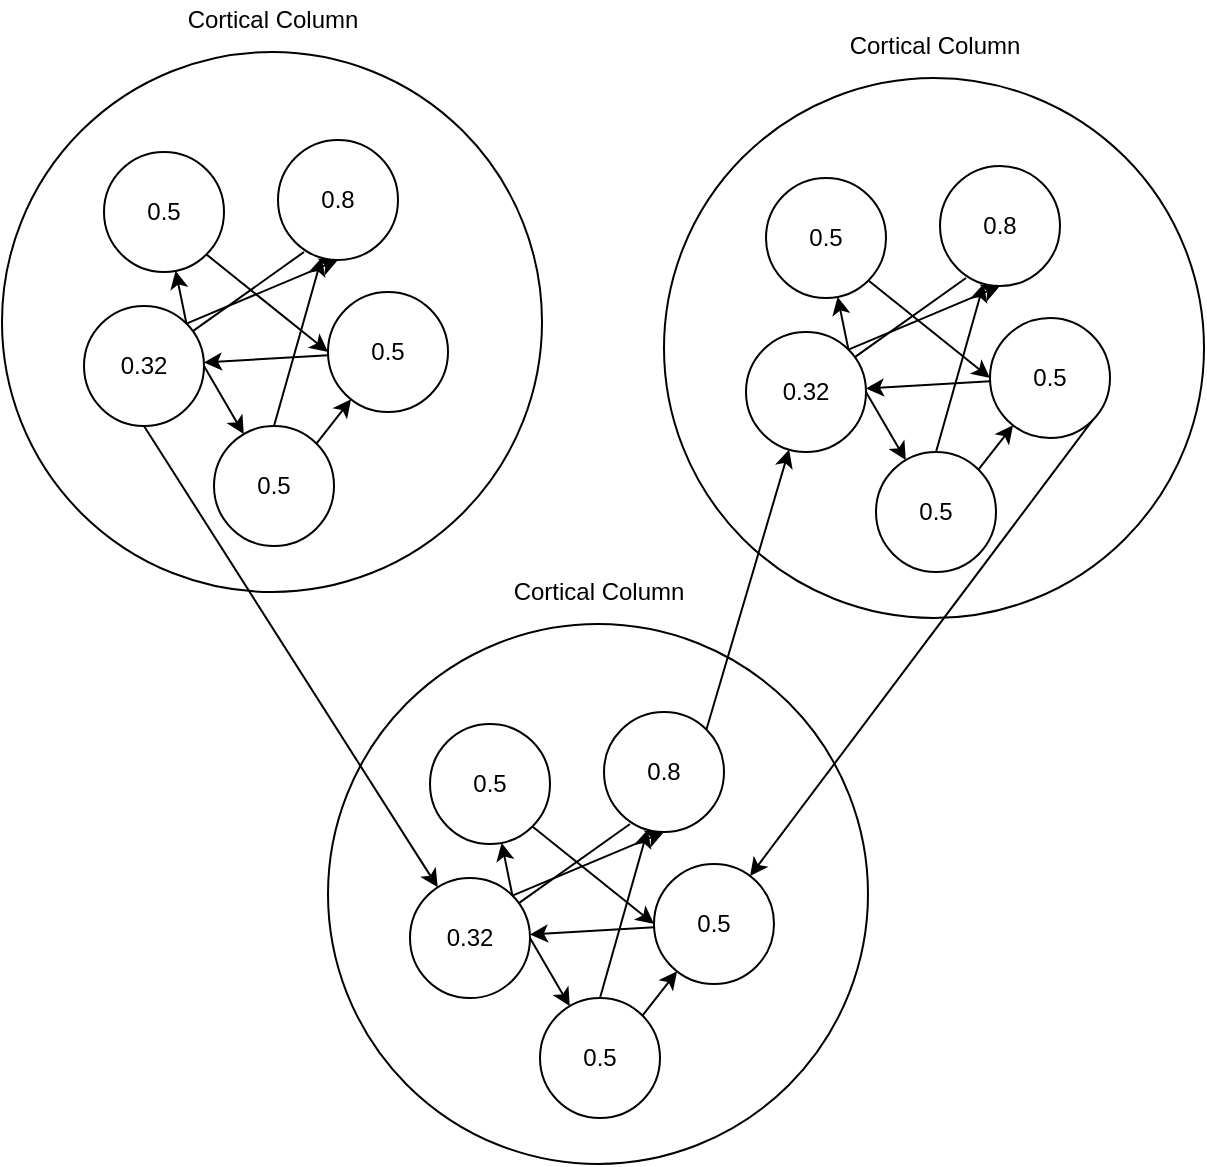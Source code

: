 <mxfile version="12.9.6" type="device"><diagram id="nCMgWFIK0xvixgLRnxvS" name="Page-1"><mxGraphModel dx="1373" dy="690" grid="1" gridSize="10" guides="1" tooltips="1" connect="1" arrows="1" fold="1" page="1" pageScale="1" pageWidth="850" pageHeight="1100" math="0" shadow="0"><root><mxCell id="0"/><mxCell id="1" parent="0"/><mxCell id="YMqoEaGPBf86gLVjvxzE-1" value="" style="ellipse;whiteSpace=wrap;html=1;aspect=fixed;" vertex="1" parent="1"><mxGeometry x="119" y="90" width="270" height="270" as="geometry"/></mxCell><mxCell id="YMqoEaGPBf86gLVjvxzE-2" value="Cortical Column" style="text;html=1;align=center;verticalAlign=middle;resizable=0;points=[];autosize=1;" vertex="1" parent="1"><mxGeometry x="204" y="64" width="100" height="20" as="geometry"/></mxCell><mxCell id="YMqoEaGPBf86gLVjvxzE-3" value="0.5" style="ellipse;whiteSpace=wrap;html=1;aspect=fixed;" vertex="1" parent="1"><mxGeometry x="170" y="140" width="60" height="60" as="geometry"/></mxCell><mxCell id="YMqoEaGPBf86gLVjvxzE-4" value="0.8" style="ellipse;whiteSpace=wrap;html=1;aspect=fixed;" vertex="1" parent="1"><mxGeometry x="257" y="134" width="60" height="60" as="geometry"/></mxCell><mxCell id="YMqoEaGPBf86gLVjvxzE-11" style="edgeStyle=none;rounded=0;orthogonalLoop=1;jettySize=auto;html=1;exitX=1;exitY=0;exitDx=0;exitDy=0;shadow=0;" edge="1" parent="1" source="YMqoEaGPBf86gLVjvxzE-5" target="YMqoEaGPBf86gLVjvxzE-3"><mxGeometry relative="1" as="geometry"/></mxCell><mxCell id="YMqoEaGPBf86gLVjvxzE-12" style="edgeStyle=none;rounded=0;orthogonalLoop=1;jettySize=auto;html=1;exitX=1;exitY=0.5;exitDx=0;exitDy=0;shadow=0;" edge="1" parent="1" source="YMqoEaGPBf86gLVjvxzE-5" target="YMqoEaGPBf86gLVjvxzE-7"><mxGeometry relative="1" as="geometry"/></mxCell><mxCell id="YMqoEaGPBf86gLVjvxzE-13" style="edgeStyle=none;rounded=0;orthogonalLoop=1;jettySize=auto;html=1;exitX=1;exitY=0;exitDx=0;exitDy=0;entryX=0.5;entryY=1;entryDx=0;entryDy=0;shadow=0;" edge="1" parent="1" source="YMqoEaGPBf86gLVjvxzE-5" target="YMqoEaGPBf86gLVjvxzE-4"><mxGeometry relative="1" as="geometry"/></mxCell><mxCell id="YMqoEaGPBf86gLVjvxzE-5" value="0.32" style="ellipse;whiteSpace=wrap;html=1;aspect=fixed;" vertex="1" parent="1"><mxGeometry x="160" y="217" width="60" height="60" as="geometry"/></mxCell><mxCell id="YMqoEaGPBf86gLVjvxzE-14" style="edgeStyle=none;rounded=0;orthogonalLoop=1;jettySize=auto;html=1;shadow=0;" edge="1" parent="1" source="YMqoEaGPBf86gLVjvxzE-6" target="YMqoEaGPBf86gLVjvxzE-5"><mxGeometry relative="1" as="geometry"/></mxCell><mxCell id="YMqoEaGPBf86gLVjvxzE-6" value="0.5" style="ellipse;whiteSpace=wrap;html=1;aspect=fixed;" vertex="1" parent="1"><mxGeometry x="282" y="210" width="60" height="60" as="geometry"/></mxCell><mxCell id="YMqoEaGPBf86gLVjvxzE-15" style="edgeStyle=none;rounded=0;orthogonalLoop=1;jettySize=auto;html=1;exitX=1;exitY=0;exitDx=0;exitDy=0;shadow=0;" edge="1" parent="1" source="YMqoEaGPBf86gLVjvxzE-7" target="YMqoEaGPBf86gLVjvxzE-6"><mxGeometry relative="1" as="geometry"/></mxCell><mxCell id="YMqoEaGPBf86gLVjvxzE-16" style="edgeStyle=none;rounded=0;orthogonalLoop=1;jettySize=auto;html=1;exitX=0.5;exitY=0;exitDx=0;exitDy=0;shadow=0;" edge="1" parent="1" source="YMqoEaGPBf86gLVjvxzE-7" target="YMqoEaGPBf86gLVjvxzE-4"><mxGeometry relative="1" as="geometry"/></mxCell><mxCell id="YMqoEaGPBf86gLVjvxzE-7" value="0.5" style="ellipse;whiteSpace=wrap;html=1;aspect=fixed;" vertex="1" parent="1"><mxGeometry x="225" y="277" width="60" height="60" as="geometry"/></mxCell><mxCell id="YMqoEaGPBf86gLVjvxzE-9" value="" style="endArrow=none;html=1;" edge="1" parent="1" source="YMqoEaGPBf86gLVjvxzE-5"><mxGeometry width="50" height="50" relative="1" as="geometry"><mxPoint x="220" y="230" as="sourcePoint"/><mxPoint x="270" y="190" as="targetPoint"/></mxGeometry></mxCell><mxCell id="YMqoEaGPBf86gLVjvxzE-10" style="rounded=0;orthogonalLoop=1;jettySize=auto;html=1;exitX=1;exitY=1;exitDx=0;exitDy=0;entryX=0;entryY=0.5;entryDx=0;entryDy=0;shadow=0;" edge="1" parent="1" source="YMqoEaGPBf86gLVjvxzE-3" target="YMqoEaGPBf86gLVjvxzE-6"><mxGeometry relative="1" as="geometry"/></mxCell><mxCell id="YMqoEaGPBf86gLVjvxzE-18" value="" style="ellipse;whiteSpace=wrap;html=1;aspect=fixed;" vertex="1" parent="1"><mxGeometry x="450" y="103" width="270" height="270" as="geometry"/></mxCell><mxCell id="YMqoEaGPBf86gLVjvxzE-19" value="Cortical Column" style="text;html=1;align=center;verticalAlign=middle;resizable=0;points=[];autosize=1;" vertex="1" parent="1"><mxGeometry x="535" y="77" width="100" height="20" as="geometry"/></mxCell><mxCell id="YMqoEaGPBf86gLVjvxzE-20" value="0.5" style="ellipse;whiteSpace=wrap;html=1;aspect=fixed;" vertex="1" parent="1"><mxGeometry x="501" y="153" width="60" height="60" as="geometry"/></mxCell><mxCell id="YMqoEaGPBf86gLVjvxzE-21" value="0.8" style="ellipse;whiteSpace=wrap;html=1;aspect=fixed;" vertex="1" parent="1"><mxGeometry x="588" y="147" width="60" height="60" as="geometry"/></mxCell><mxCell id="YMqoEaGPBf86gLVjvxzE-22" style="edgeStyle=none;rounded=0;orthogonalLoop=1;jettySize=auto;html=1;exitX=1;exitY=0;exitDx=0;exitDy=0;shadow=0;" edge="1" parent="1" source="YMqoEaGPBf86gLVjvxzE-25" target="YMqoEaGPBf86gLVjvxzE-20"><mxGeometry relative="1" as="geometry"/></mxCell><mxCell id="YMqoEaGPBf86gLVjvxzE-23" style="edgeStyle=none;rounded=0;orthogonalLoop=1;jettySize=auto;html=1;exitX=1;exitY=0.5;exitDx=0;exitDy=0;shadow=0;" edge="1" parent="1" source="YMqoEaGPBf86gLVjvxzE-25" target="YMqoEaGPBf86gLVjvxzE-30"><mxGeometry relative="1" as="geometry"/></mxCell><mxCell id="YMqoEaGPBf86gLVjvxzE-24" style="edgeStyle=none;rounded=0;orthogonalLoop=1;jettySize=auto;html=1;exitX=1;exitY=0;exitDx=0;exitDy=0;entryX=0.5;entryY=1;entryDx=0;entryDy=0;shadow=0;" edge="1" parent="1" source="YMqoEaGPBf86gLVjvxzE-25" target="YMqoEaGPBf86gLVjvxzE-21"><mxGeometry relative="1" as="geometry"/></mxCell><mxCell id="YMqoEaGPBf86gLVjvxzE-25" value="0.32" style="ellipse;whiteSpace=wrap;html=1;aspect=fixed;" vertex="1" parent="1"><mxGeometry x="491" y="230" width="60" height="60" as="geometry"/></mxCell><mxCell id="YMqoEaGPBf86gLVjvxzE-26" style="edgeStyle=none;rounded=0;orthogonalLoop=1;jettySize=auto;html=1;shadow=0;" edge="1" parent="1" source="YMqoEaGPBf86gLVjvxzE-27" target="YMqoEaGPBf86gLVjvxzE-25"><mxGeometry relative="1" as="geometry"/></mxCell><mxCell id="YMqoEaGPBf86gLVjvxzE-27" value="0.5" style="ellipse;whiteSpace=wrap;html=1;aspect=fixed;" vertex="1" parent="1"><mxGeometry x="613" y="223" width="60" height="60" as="geometry"/></mxCell><mxCell id="YMqoEaGPBf86gLVjvxzE-28" style="edgeStyle=none;rounded=0;orthogonalLoop=1;jettySize=auto;html=1;exitX=1;exitY=0;exitDx=0;exitDy=0;shadow=0;" edge="1" parent="1" source="YMqoEaGPBf86gLVjvxzE-30" target="YMqoEaGPBf86gLVjvxzE-27"><mxGeometry relative="1" as="geometry"/></mxCell><mxCell id="YMqoEaGPBf86gLVjvxzE-29" style="edgeStyle=none;rounded=0;orthogonalLoop=1;jettySize=auto;html=1;exitX=0.5;exitY=0;exitDx=0;exitDy=0;shadow=0;" edge="1" parent="1" source="YMqoEaGPBf86gLVjvxzE-30" target="YMqoEaGPBf86gLVjvxzE-21"><mxGeometry relative="1" as="geometry"/></mxCell><mxCell id="YMqoEaGPBf86gLVjvxzE-30" value="0.5" style="ellipse;whiteSpace=wrap;html=1;aspect=fixed;" vertex="1" parent="1"><mxGeometry x="556" y="290" width="60" height="60" as="geometry"/></mxCell><mxCell id="YMqoEaGPBf86gLVjvxzE-31" value="" style="endArrow=none;html=1;" edge="1" parent="1" source="YMqoEaGPBf86gLVjvxzE-25"><mxGeometry width="50" height="50" relative="1" as="geometry"><mxPoint x="551" y="243" as="sourcePoint"/><mxPoint x="601" y="203" as="targetPoint"/></mxGeometry></mxCell><mxCell id="YMqoEaGPBf86gLVjvxzE-32" style="rounded=0;orthogonalLoop=1;jettySize=auto;html=1;exitX=1;exitY=1;exitDx=0;exitDy=0;entryX=0;entryY=0.5;entryDx=0;entryDy=0;shadow=0;" edge="1" parent="1" source="YMqoEaGPBf86gLVjvxzE-20" target="YMqoEaGPBf86gLVjvxzE-27"><mxGeometry relative="1" as="geometry"/></mxCell><mxCell id="YMqoEaGPBf86gLVjvxzE-33" value="" style="ellipse;whiteSpace=wrap;html=1;aspect=fixed;" vertex="1" parent="1"><mxGeometry x="282" y="376" width="270" height="270" as="geometry"/></mxCell><mxCell id="YMqoEaGPBf86gLVjvxzE-34" value="Cortical Column" style="text;html=1;align=center;verticalAlign=middle;resizable=0;points=[];autosize=1;" vertex="1" parent="1"><mxGeometry x="367" y="350" width="100" height="20" as="geometry"/></mxCell><mxCell id="YMqoEaGPBf86gLVjvxzE-35" value="0.5" style="ellipse;whiteSpace=wrap;html=1;aspect=fixed;" vertex="1" parent="1"><mxGeometry x="333" y="426" width="60" height="60" as="geometry"/></mxCell><mxCell id="YMqoEaGPBf86gLVjvxzE-48" style="edgeStyle=none;rounded=0;orthogonalLoop=1;jettySize=auto;html=1;exitX=1;exitY=0;exitDx=0;exitDy=0;shadow=0;" edge="1" parent="1" source="YMqoEaGPBf86gLVjvxzE-36" target="YMqoEaGPBf86gLVjvxzE-25"><mxGeometry relative="1" as="geometry"/></mxCell><mxCell id="YMqoEaGPBf86gLVjvxzE-36" value="0.8" style="ellipse;whiteSpace=wrap;html=1;aspect=fixed;" vertex="1" parent="1"><mxGeometry x="420" y="420" width="60" height="60" as="geometry"/></mxCell><mxCell id="YMqoEaGPBf86gLVjvxzE-37" style="edgeStyle=none;rounded=0;orthogonalLoop=1;jettySize=auto;html=1;exitX=1;exitY=0;exitDx=0;exitDy=0;shadow=0;" edge="1" parent="1" source="YMqoEaGPBf86gLVjvxzE-40" target="YMqoEaGPBf86gLVjvxzE-35"><mxGeometry relative="1" as="geometry"/></mxCell><mxCell id="YMqoEaGPBf86gLVjvxzE-38" style="edgeStyle=none;rounded=0;orthogonalLoop=1;jettySize=auto;html=1;exitX=1;exitY=0.5;exitDx=0;exitDy=0;shadow=0;" edge="1" parent="1" source="YMqoEaGPBf86gLVjvxzE-40" target="YMqoEaGPBf86gLVjvxzE-45"><mxGeometry relative="1" as="geometry"/></mxCell><mxCell id="YMqoEaGPBf86gLVjvxzE-39" style="edgeStyle=none;rounded=0;orthogonalLoop=1;jettySize=auto;html=1;exitX=1;exitY=0;exitDx=0;exitDy=0;entryX=0.5;entryY=1;entryDx=0;entryDy=0;shadow=0;" edge="1" parent="1" source="YMqoEaGPBf86gLVjvxzE-40" target="YMqoEaGPBf86gLVjvxzE-36"><mxGeometry relative="1" as="geometry"/></mxCell><mxCell id="YMqoEaGPBf86gLVjvxzE-40" value="0.32" style="ellipse;whiteSpace=wrap;html=1;aspect=fixed;" vertex="1" parent="1"><mxGeometry x="323" y="503" width="60" height="60" as="geometry"/></mxCell><mxCell id="YMqoEaGPBf86gLVjvxzE-41" style="edgeStyle=none;rounded=0;orthogonalLoop=1;jettySize=auto;html=1;shadow=0;" edge="1" parent="1" source="YMqoEaGPBf86gLVjvxzE-42" target="YMqoEaGPBf86gLVjvxzE-40"><mxGeometry relative="1" as="geometry"/></mxCell><mxCell id="YMqoEaGPBf86gLVjvxzE-42" value="0.5" style="ellipse;whiteSpace=wrap;html=1;aspect=fixed;" vertex="1" parent="1"><mxGeometry x="445" y="496" width="60" height="60" as="geometry"/></mxCell><mxCell id="YMqoEaGPBf86gLVjvxzE-43" style="edgeStyle=none;rounded=0;orthogonalLoop=1;jettySize=auto;html=1;exitX=1;exitY=0;exitDx=0;exitDy=0;shadow=0;" edge="1" parent="1" source="YMqoEaGPBf86gLVjvxzE-45" target="YMqoEaGPBf86gLVjvxzE-42"><mxGeometry relative="1" as="geometry"/></mxCell><mxCell id="YMqoEaGPBf86gLVjvxzE-44" style="edgeStyle=none;rounded=0;orthogonalLoop=1;jettySize=auto;html=1;exitX=0.5;exitY=0;exitDx=0;exitDy=0;shadow=0;" edge="1" parent="1" source="YMqoEaGPBf86gLVjvxzE-45" target="YMqoEaGPBf86gLVjvxzE-36"><mxGeometry relative="1" as="geometry"/></mxCell><mxCell id="YMqoEaGPBf86gLVjvxzE-45" value="0.5" style="ellipse;whiteSpace=wrap;html=1;aspect=fixed;" vertex="1" parent="1"><mxGeometry x="388" y="563" width="60" height="60" as="geometry"/></mxCell><mxCell id="YMqoEaGPBf86gLVjvxzE-46" value="" style="endArrow=none;html=1;" edge="1" parent="1" source="YMqoEaGPBf86gLVjvxzE-40"><mxGeometry width="50" height="50" relative="1" as="geometry"><mxPoint x="383" y="516" as="sourcePoint"/><mxPoint x="433" y="476" as="targetPoint"/></mxGeometry></mxCell><mxCell id="YMqoEaGPBf86gLVjvxzE-47" style="rounded=0;orthogonalLoop=1;jettySize=auto;html=1;exitX=1;exitY=1;exitDx=0;exitDy=0;entryX=0;entryY=0.5;entryDx=0;entryDy=0;shadow=0;" edge="1" parent="1" source="YMqoEaGPBf86gLVjvxzE-35" target="YMqoEaGPBf86gLVjvxzE-42"><mxGeometry relative="1" as="geometry"/></mxCell><mxCell id="YMqoEaGPBf86gLVjvxzE-49" style="edgeStyle=none;rounded=0;orthogonalLoop=1;jettySize=auto;html=1;exitX=0.5;exitY=1;exitDx=0;exitDy=0;shadow=0;" edge="1" parent="1" source="YMqoEaGPBf86gLVjvxzE-5" target="YMqoEaGPBf86gLVjvxzE-40"><mxGeometry relative="1" as="geometry"/></mxCell><mxCell id="YMqoEaGPBf86gLVjvxzE-50" style="edgeStyle=none;rounded=0;orthogonalLoop=1;jettySize=auto;html=1;exitX=1;exitY=1;exitDx=0;exitDy=0;shadow=0;" edge="1" parent="1" source="YMqoEaGPBf86gLVjvxzE-27" target="YMqoEaGPBf86gLVjvxzE-42"><mxGeometry relative="1" as="geometry"/></mxCell></root></mxGraphModel></diagram></mxfile>